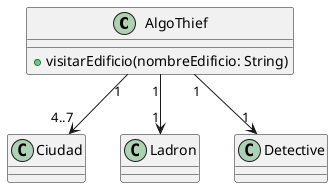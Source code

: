 @startuml

class AlgoThief {
    + visitarEdificio(nombreEdificio: String)
}


AlgoThief "1" --> "4..7" Ciudad
AlgoThief "1" --> "1" Ladron
AlgoThief "1" --> "1" Detective

@enduml

